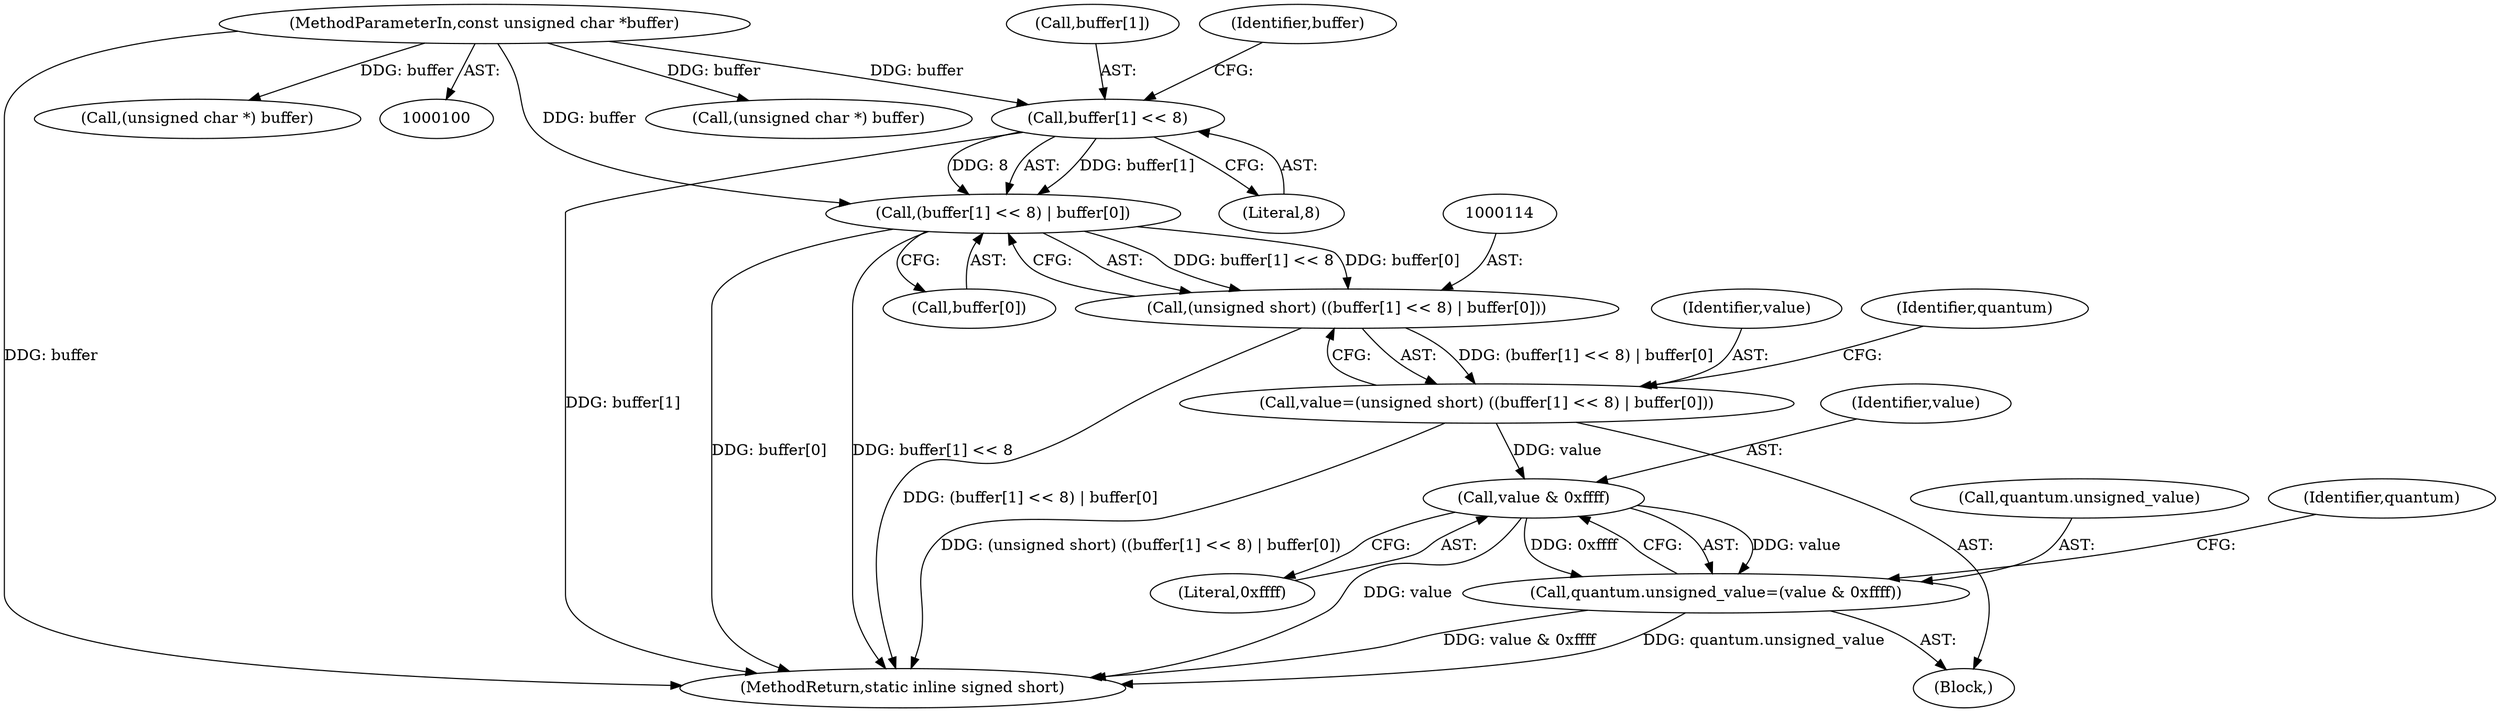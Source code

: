 digraph "1_ImageMagick_d8ab7f046587f2e9f734b687ba7e6e10147c294b_9@array" {
"1000115" [label="(Call,(buffer[1] << 8) | buffer[0])"];
"1000116" [label="(Call,buffer[1] << 8)"];
"1000102" [label="(MethodParameterIn,const unsigned char *buffer)"];
"1000113" [label="(Call,(unsigned short) ((buffer[1] << 8) | buffer[0]))"];
"1000111" [label="(Call,value=(unsigned short) ((buffer[1] << 8) | buffer[0]))"];
"1000128" [label="(Call,value & 0xffff)"];
"1000124" [label="(Call,quantum.unsigned_value=(value & 0xffff))"];
"1000116" [label="(Call,buffer[1] << 8)"];
"1000130" [label="(Literal,0xffff)"];
"1000142" [label="(Call,(unsigned char *) buffer)"];
"1000111" [label="(Call,value=(unsigned short) ((buffer[1] << 8) | buffer[0]))"];
"1000117" [label="(Call,buffer[1])"];
"1000125" [label="(Call,quantum.unsigned_value)"];
"1000102" [label="(MethodParameterIn,const unsigned char *buffer)"];
"1000163" [label="(MethodReturn,static inline signed short)"];
"1000120" [label="(Literal,8)"];
"1000115" [label="(Call,(buffer[1] << 8) | buffer[0])"];
"1000110" [label="(Block,)"];
"1000124" [label="(Call,quantum.unsigned_value=(value & 0xffff))"];
"1000133" [label="(Identifier,quantum)"];
"1000113" [label="(Call,(unsigned short) ((buffer[1] << 8) | buffer[0]))"];
"1000129" [label="(Identifier,value)"];
"1000112" [label="(Identifier,value)"];
"1000128" [label="(Call,value & 0xffff)"];
"1000148" [label="(Call,(unsigned char *) buffer)"];
"1000122" [label="(Identifier,buffer)"];
"1000126" [label="(Identifier,quantum)"];
"1000121" [label="(Call,buffer[0])"];
"1000115" -> "1000113"  [label="AST: "];
"1000115" -> "1000121"  [label="CFG: "];
"1000116" -> "1000115"  [label="AST: "];
"1000121" -> "1000115"  [label="AST: "];
"1000113" -> "1000115"  [label="CFG: "];
"1000115" -> "1000163"  [label="DDG: buffer[0]"];
"1000115" -> "1000163"  [label="DDG: buffer[1] << 8"];
"1000115" -> "1000113"  [label="DDG: buffer[1] << 8"];
"1000115" -> "1000113"  [label="DDG: buffer[0]"];
"1000116" -> "1000115"  [label="DDG: buffer[1]"];
"1000116" -> "1000115"  [label="DDG: 8"];
"1000102" -> "1000115"  [label="DDG: buffer"];
"1000116" -> "1000120"  [label="CFG: "];
"1000117" -> "1000116"  [label="AST: "];
"1000120" -> "1000116"  [label="AST: "];
"1000122" -> "1000116"  [label="CFG: "];
"1000116" -> "1000163"  [label="DDG: buffer[1]"];
"1000102" -> "1000116"  [label="DDG: buffer"];
"1000102" -> "1000100"  [label="AST: "];
"1000102" -> "1000163"  [label="DDG: buffer"];
"1000102" -> "1000142"  [label="DDG: buffer"];
"1000102" -> "1000148"  [label="DDG: buffer"];
"1000113" -> "1000111"  [label="AST: "];
"1000114" -> "1000113"  [label="AST: "];
"1000111" -> "1000113"  [label="CFG: "];
"1000113" -> "1000163"  [label="DDG: (buffer[1] << 8) | buffer[0]"];
"1000113" -> "1000111"  [label="DDG: (buffer[1] << 8) | buffer[0]"];
"1000111" -> "1000110"  [label="AST: "];
"1000112" -> "1000111"  [label="AST: "];
"1000126" -> "1000111"  [label="CFG: "];
"1000111" -> "1000163"  [label="DDG: (unsigned short) ((buffer[1] << 8) | buffer[0])"];
"1000111" -> "1000128"  [label="DDG: value"];
"1000128" -> "1000124"  [label="AST: "];
"1000128" -> "1000130"  [label="CFG: "];
"1000129" -> "1000128"  [label="AST: "];
"1000130" -> "1000128"  [label="AST: "];
"1000124" -> "1000128"  [label="CFG: "];
"1000128" -> "1000163"  [label="DDG: value"];
"1000128" -> "1000124"  [label="DDG: value"];
"1000128" -> "1000124"  [label="DDG: 0xffff"];
"1000124" -> "1000110"  [label="AST: "];
"1000125" -> "1000124"  [label="AST: "];
"1000133" -> "1000124"  [label="CFG: "];
"1000124" -> "1000163"  [label="DDG: quantum.unsigned_value"];
"1000124" -> "1000163"  [label="DDG: value & 0xffff"];
}

